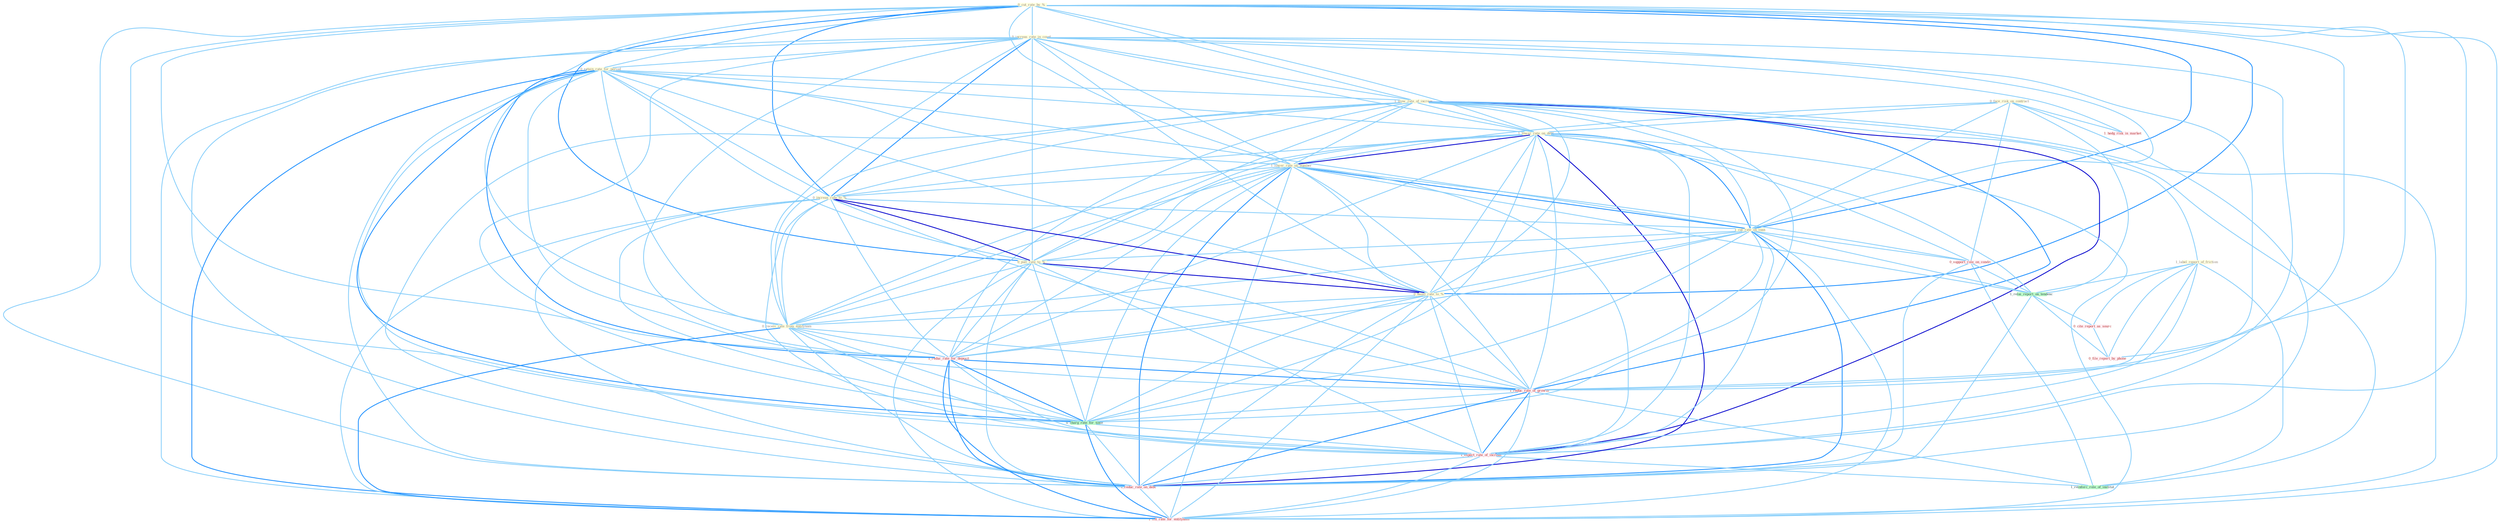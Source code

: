 Graph G{ 
    node
    [shape=polygon,style=filled,width=.5,height=.06,color="#BDFCC9",fixedsize=true,fontsize=4,
    fontcolor="#2f4f4f"];
    {node
    [color="#ffffe0", fontcolor="#8b7d6b"] "0_cut_rate_by_% " "0_increas_rate_in_coupl " "0_retain_rate_for_period " "0_face_risk_on_contract " "1_slow_rate_of_increas " "1_lower_rate_on_debt " "1_lower_rate_on_number " "0_increas_rate_to_% " "1_cut_rate_on_loan " "0_pull_rate_to_% " "0_boost_rate_to_% " "0_receiv_rate_from_entitynam " "1_label_report_of_friction "}
{node [color="#fff0f5", fontcolor="#b22222"] "1_reduc_rate_for_deposit " "0_support_role_on_condit " "0_cite_report_as_sourc " "1_reduc_rate_of_growth " "0_file_report_by_phone " "1_expect_rate_of_increas " "1_reduc_rate_on_debt " "1_lift_rate_for_entitynam " "1_hedg_risk_in_market "}
edge [color="#B0E2FF"];

	"0_cut_rate_by_% " -- "0_increas_rate_in_coupl " [w="1", color="#87cefa" ];
	"0_cut_rate_by_% " -- "0_retain_rate_for_period " [w="1", color="#87cefa" ];
	"0_cut_rate_by_% " -- "1_slow_rate_of_increas " [w="1", color="#87cefa" ];
	"0_cut_rate_by_% " -- "1_lower_rate_on_debt " [w="1", color="#87cefa" ];
	"0_cut_rate_by_% " -- "1_lower_rate_on_number " [w="1", color="#87cefa" ];
	"0_cut_rate_by_% " -- "0_increas_rate_to_% " [w="2", color="#1e90ff" , len=0.8];
	"0_cut_rate_by_% " -- "1_cut_rate_on_loan " [w="2", color="#1e90ff" , len=0.8];
	"0_cut_rate_by_% " -- "0_pull_rate_to_% " [w="2", color="#1e90ff" , len=0.8];
	"0_cut_rate_by_% " -- "0_boost_rate_to_% " [w="2", color="#1e90ff" , len=0.8];
	"0_cut_rate_by_% " -- "0_receiv_rate_from_entitynam " [w="1", color="#87cefa" ];
	"0_cut_rate_by_% " -- "1_reduc_rate_for_deposit " [w="1", color="#87cefa" ];
	"0_cut_rate_by_% " -- "1_reduc_rate_of_growth " [w="1", color="#87cefa" ];
	"0_cut_rate_by_% " -- "0_file_report_by_phone " [w="1", color="#87cefa" ];
	"0_cut_rate_by_% " -- "0_charg_rate_for_time " [w="1", color="#87cefa" ];
	"0_cut_rate_by_% " -- "1_expect_rate_of_increas " [w="1", color="#87cefa" ];
	"0_cut_rate_by_% " -- "1_reduc_rate_on_debt " [w="1", color="#87cefa" ];
	"0_cut_rate_by_% " -- "1_lift_rate_for_entitynam " [w="1", color="#87cefa" ];
	"0_increas_rate_in_coupl " -- "0_retain_rate_for_period " [w="1", color="#87cefa" ];
	"0_increas_rate_in_coupl " -- "1_slow_rate_of_increas " [w="1", color="#87cefa" ];
	"0_increas_rate_in_coupl " -- "1_lower_rate_on_debt " [w="1", color="#87cefa" ];
	"0_increas_rate_in_coupl " -- "1_lower_rate_on_number " [w="1", color="#87cefa" ];
	"0_increas_rate_in_coupl " -- "0_increas_rate_to_% " [w="2", color="#1e90ff" , len=0.8];
	"0_increas_rate_in_coupl " -- "1_cut_rate_on_loan " [w="1", color="#87cefa" ];
	"0_increas_rate_in_coupl " -- "0_pull_rate_to_% " [w="1", color="#87cefa" ];
	"0_increas_rate_in_coupl " -- "0_boost_rate_to_% " [w="1", color="#87cefa" ];
	"0_increas_rate_in_coupl " -- "0_receiv_rate_from_entitynam " [w="1", color="#87cefa" ];
	"0_increas_rate_in_coupl " -- "1_reduc_rate_for_deposit " [w="1", color="#87cefa" ];
	"0_increas_rate_in_coupl " -- "1_reduc_rate_of_growth " [w="1", color="#87cefa" ];
	"0_increas_rate_in_coupl " -- "0_charg_rate_for_time " [w="1", color="#87cefa" ];
	"0_increas_rate_in_coupl " -- "1_expect_rate_of_increas " [w="1", color="#87cefa" ];
	"0_increas_rate_in_coupl " -- "1_reduc_rate_on_debt " [w="1", color="#87cefa" ];
	"0_increas_rate_in_coupl " -- "1_lift_rate_for_entitynam " [w="1", color="#87cefa" ];
	"0_increas_rate_in_coupl " -- "1_hedg_risk_in_market " [w="1", color="#87cefa" ];
	"0_retain_rate_for_period " -- "1_slow_rate_of_increas " [w="1", color="#87cefa" ];
	"0_retain_rate_for_period " -- "1_lower_rate_on_debt " [w="1", color="#87cefa" ];
	"0_retain_rate_for_period " -- "1_lower_rate_on_number " [w="1", color="#87cefa" ];
	"0_retain_rate_for_period " -- "0_increas_rate_to_% " [w="1", color="#87cefa" ];
	"0_retain_rate_for_period " -- "1_cut_rate_on_loan " [w="1", color="#87cefa" ];
	"0_retain_rate_for_period " -- "0_pull_rate_to_% " [w="1", color="#87cefa" ];
	"0_retain_rate_for_period " -- "0_boost_rate_to_% " [w="1", color="#87cefa" ];
	"0_retain_rate_for_period " -- "0_receiv_rate_from_entitynam " [w="1", color="#87cefa" ];
	"0_retain_rate_for_period " -- "1_reduc_rate_for_deposit " [w="2", color="#1e90ff" , len=0.8];
	"0_retain_rate_for_period " -- "1_reduc_rate_of_growth " [w="1", color="#87cefa" ];
	"0_retain_rate_for_period " -- "0_charg_rate_for_time " [w="2", color="#1e90ff" , len=0.8];
	"0_retain_rate_for_period " -- "1_expect_rate_of_increas " [w="1", color="#87cefa" ];
	"0_retain_rate_for_period " -- "1_reduc_rate_on_debt " [w="1", color="#87cefa" ];
	"0_retain_rate_for_period " -- "1_lift_rate_for_entitynam " [w="2", color="#1e90ff" , len=0.8];
	"0_face_risk_on_contract " -- "1_lower_rate_on_debt " [w="1", color="#87cefa" ];
	"0_face_risk_on_contract " -- "1_lower_rate_on_number " [w="1", color="#87cefa" ];
	"0_face_risk_on_contract " -- "1_cut_rate_on_loan " [w="1", color="#87cefa" ];
	"0_face_risk_on_contract " -- "0_support_role_on_condit " [w="1", color="#87cefa" ];
	"0_face_risk_on_contract " -- "1_relai_report_on_tendenc " [w="1", color="#87cefa" ];
	"0_face_risk_on_contract " -- "1_reduc_rate_on_debt " [w="1", color="#87cefa" ];
	"0_face_risk_on_contract " -- "1_hedg_risk_in_market " [w="1", color="#87cefa" ];
	"1_slow_rate_of_increas " -- "1_lower_rate_on_debt " [w="1", color="#87cefa" ];
	"1_slow_rate_of_increas " -- "1_lower_rate_on_number " [w="1", color="#87cefa" ];
	"1_slow_rate_of_increas " -- "0_increas_rate_to_% " [w="1", color="#87cefa" ];
	"1_slow_rate_of_increas " -- "1_cut_rate_on_loan " [w="1", color="#87cefa" ];
	"1_slow_rate_of_increas " -- "0_pull_rate_to_% " [w="1", color="#87cefa" ];
	"1_slow_rate_of_increas " -- "0_boost_rate_to_% " [w="1", color="#87cefa" ];
	"1_slow_rate_of_increas " -- "0_receiv_rate_from_entitynam " [w="1", color="#87cefa" ];
	"1_slow_rate_of_increas " -- "1_label_report_of_friction " [w="1", color="#87cefa" ];
	"1_slow_rate_of_increas " -- "1_reduc_rate_for_deposit " [w="1", color="#87cefa" ];
	"1_slow_rate_of_increas " -- "1_reduc_rate_of_growth " [w="2", color="#1e90ff" , len=0.8];
	"1_slow_rate_of_increas " -- "0_charg_rate_for_time " [w="1", color="#87cefa" ];
	"1_slow_rate_of_increas " -- "1_expect_rate_of_increas " [w="3", color="#0000cd" , len=0.6];
	"1_slow_rate_of_increas " -- "1_reduc_rate_on_debt " [w="1", color="#87cefa" ];
	"1_slow_rate_of_increas " -- "1_reinforc_role_of_institut " [w="1", color="#87cefa" ];
	"1_slow_rate_of_increas " -- "1_lift_rate_for_entitynam " [w="1", color="#87cefa" ];
	"1_lower_rate_on_debt " -- "1_lower_rate_on_number " [w="3", color="#0000cd" , len=0.6];
	"1_lower_rate_on_debt " -- "0_increas_rate_to_% " [w="1", color="#87cefa" ];
	"1_lower_rate_on_debt " -- "1_cut_rate_on_loan " [w="2", color="#1e90ff" , len=0.8];
	"1_lower_rate_on_debt " -- "0_pull_rate_to_% " [w="1", color="#87cefa" ];
	"1_lower_rate_on_debt " -- "0_boost_rate_to_% " [w="1", color="#87cefa" ];
	"1_lower_rate_on_debt " -- "0_receiv_rate_from_entitynam " [w="1", color="#87cefa" ];
	"1_lower_rate_on_debt " -- "1_reduc_rate_for_deposit " [w="1", color="#87cefa" ];
	"1_lower_rate_on_debt " -- "0_support_role_on_condit " [w="1", color="#87cefa" ];
	"1_lower_rate_on_debt " -- "1_relai_report_on_tendenc " [w="1", color="#87cefa" ];
	"1_lower_rate_on_debt " -- "1_reduc_rate_of_growth " [w="1", color="#87cefa" ];
	"1_lower_rate_on_debt " -- "0_charg_rate_for_time " [w="1", color="#87cefa" ];
	"1_lower_rate_on_debt " -- "1_expect_rate_of_increas " [w="1", color="#87cefa" ];
	"1_lower_rate_on_debt " -- "1_reduc_rate_on_debt " [w="3", color="#0000cd" , len=0.6];
	"1_lower_rate_on_debt " -- "1_lift_rate_for_entitynam " [w="1", color="#87cefa" ];
	"1_lower_rate_on_number " -- "0_increas_rate_to_% " [w="1", color="#87cefa" ];
	"1_lower_rate_on_number " -- "1_cut_rate_on_loan " [w="2", color="#1e90ff" , len=0.8];
	"1_lower_rate_on_number " -- "0_pull_rate_to_% " [w="1", color="#87cefa" ];
	"1_lower_rate_on_number " -- "0_boost_rate_to_% " [w="1", color="#87cefa" ];
	"1_lower_rate_on_number " -- "0_receiv_rate_from_entitynam " [w="1", color="#87cefa" ];
	"1_lower_rate_on_number " -- "1_reduc_rate_for_deposit " [w="1", color="#87cefa" ];
	"1_lower_rate_on_number " -- "0_support_role_on_condit " [w="1", color="#87cefa" ];
	"1_lower_rate_on_number " -- "1_relai_report_on_tendenc " [w="1", color="#87cefa" ];
	"1_lower_rate_on_number " -- "1_reduc_rate_of_growth " [w="1", color="#87cefa" ];
	"1_lower_rate_on_number " -- "0_charg_rate_for_time " [w="1", color="#87cefa" ];
	"1_lower_rate_on_number " -- "1_expect_rate_of_increas " [w="1", color="#87cefa" ];
	"1_lower_rate_on_number " -- "1_reduc_rate_on_debt " [w="2", color="#1e90ff" , len=0.8];
	"1_lower_rate_on_number " -- "1_lift_rate_for_entitynam " [w="1", color="#87cefa" ];
	"0_increas_rate_to_% " -- "1_cut_rate_on_loan " [w="1", color="#87cefa" ];
	"0_increas_rate_to_% " -- "0_pull_rate_to_% " [w="3", color="#0000cd" , len=0.6];
	"0_increas_rate_to_% " -- "0_boost_rate_to_% " [w="3", color="#0000cd" , len=0.6];
	"0_increas_rate_to_% " -- "0_receiv_rate_from_entitynam " [w="1", color="#87cefa" ];
	"0_increas_rate_to_% " -- "1_reduc_rate_for_deposit " [w="1", color="#87cefa" ];
	"0_increas_rate_to_% " -- "1_reduc_rate_of_growth " [w="1", color="#87cefa" ];
	"0_increas_rate_to_% " -- "0_charg_rate_for_time " [w="1", color="#87cefa" ];
	"0_increas_rate_to_% " -- "1_expect_rate_of_increas " [w="1", color="#87cefa" ];
	"0_increas_rate_to_% " -- "1_reduc_rate_on_debt " [w="1", color="#87cefa" ];
	"0_increas_rate_to_% " -- "1_lift_rate_for_entitynam " [w="1", color="#87cefa" ];
	"1_cut_rate_on_loan " -- "0_pull_rate_to_% " [w="1", color="#87cefa" ];
	"1_cut_rate_on_loan " -- "0_boost_rate_to_% " [w="1", color="#87cefa" ];
	"1_cut_rate_on_loan " -- "0_receiv_rate_from_entitynam " [w="1", color="#87cefa" ];
	"1_cut_rate_on_loan " -- "1_reduc_rate_for_deposit " [w="1", color="#87cefa" ];
	"1_cut_rate_on_loan " -- "0_support_role_on_condit " [w="1", color="#87cefa" ];
	"1_cut_rate_on_loan " -- "1_relai_report_on_tendenc " [w="1", color="#87cefa" ];
	"1_cut_rate_on_loan " -- "1_reduc_rate_of_growth " [w="1", color="#87cefa" ];
	"1_cut_rate_on_loan " -- "0_charg_rate_for_time " [w="1", color="#87cefa" ];
	"1_cut_rate_on_loan " -- "1_expect_rate_of_increas " [w="1", color="#87cefa" ];
	"1_cut_rate_on_loan " -- "1_reduc_rate_on_debt " [w="2", color="#1e90ff" , len=0.8];
	"1_cut_rate_on_loan " -- "1_lift_rate_for_entitynam " [w="1", color="#87cefa" ];
	"0_pull_rate_to_% " -- "0_boost_rate_to_% " [w="3", color="#0000cd" , len=0.6];
	"0_pull_rate_to_% " -- "0_receiv_rate_from_entitynam " [w="1", color="#87cefa" ];
	"0_pull_rate_to_% " -- "1_reduc_rate_for_deposit " [w="1", color="#87cefa" ];
	"0_pull_rate_to_% " -- "1_reduc_rate_of_growth " [w="1", color="#87cefa" ];
	"0_pull_rate_to_% " -- "0_charg_rate_for_time " [w="1", color="#87cefa" ];
	"0_pull_rate_to_% " -- "1_expect_rate_of_increas " [w="1", color="#87cefa" ];
	"0_pull_rate_to_% " -- "1_reduc_rate_on_debt " [w="1", color="#87cefa" ];
	"0_pull_rate_to_% " -- "1_lift_rate_for_entitynam " [w="1", color="#87cefa" ];
	"0_boost_rate_to_% " -- "0_receiv_rate_from_entitynam " [w="1", color="#87cefa" ];
	"0_boost_rate_to_% " -- "1_reduc_rate_for_deposit " [w="1", color="#87cefa" ];
	"0_boost_rate_to_% " -- "1_reduc_rate_of_growth " [w="1", color="#87cefa" ];
	"0_boost_rate_to_% " -- "0_charg_rate_for_time " [w="1", color="#87cefa" ];
	"0_boost_rate_to_% " -- "1_expect_rate_of_increas " [w="1", color="#87cefa" ];
	"0_boost_rate_to_% " -- "1_reduc_rate_on_debt " [w="1", color="#87cefa" ];
	"0_boost_rate_to_% " -- "1_lift_rate_for_entitynam " [w="1", color="#87cefa" ];
	"0_receiv_rate_from_entitynam " -- "1_reduc_rate_for_deposit " [w="1", color="#87cefa" ];
	"0_receiv_rate_from_entitynam " -- "1_reduc_rate_of_growth " [w="1", color="#87cefa" ];
	"0_receiv_rate_from_entitynam " -- "0_charg_rate_for_time " [w="1", color="#87cefa" ];
	"0_receiv_rate_from_entitynam " -- "1_expect_rate_of_increas " [w="1", color="#87cefa" ];
	"0_receiv_rate_from_entitynam " -- "1_reduc_rate_on_debt " [w="1", color="#87cefa" ];
	"0_receiv_rate_from_entitynam " -- "1_lift_rate_for_entitynam " [w="2", color="#1e90ff" , len=0.8];
	"1_label_report_of_friction " -- "1_relai_report_on_tendenc " [w="1", color="#87cefa" ];
	"1_label_report_of_friction " -- "0_cite_report_as_sourc " [w="1", color="#87cefa" ];
	"1_label_report_of_friction " -- "1_reduc_rate_of_growth " [w="1", color="#87cefa" ];
	"1_label_report_of_friction " -- "0_file_report_by_phone " [w="1", color="#87cefa" ];
	"1_label_report_of_friction " -- "1_expect_rate_of_increas " [w="1", color="#87cefa" ];
	"1_label_report_of_friction " -- "1_reinforc_role_of_institut " [w="1", color="#87cefa" ];
	"1_reduc_rate_for_deposit " -- "1_reduc_rate_of_growth " [w="2", color="#1e90ff" , len=0.8];
	"1_reduc_rate_for_deposit " -- "0_charg_rate_for_time " [w="2", color="#1e90ff" , len=0.8];
	"1_reduc_rate_for_deposit " -- "1_expect_rate_of_increas " [w="1", color="#87cefa" ];
	"1_reduc_rate_for_deposit " -- "1_reduc_rate_on_debt " [w="2", color="#1e90ff" , len=0.8];
	"1_reduc_rate_for_deposit " -- "1_lift_rate_for_entitynam " [w="2", color="#1e90ff" , len=0.8];
	"0_support_role_on_condit " -- "1_relai_report_on_tendenc " [w="1", color="#87cefa" ];
	"0_support_role_on_condit " -- "1_reduc_rate_on_debt " [w="1", color="#87cefa" ];
	"0_support_role_on_condit " -- "1_reinforc_role_of_institut " [w="1", color="#87cefa" ];
	"1_relai_report_on_tendenc " -- "0_cite_report_as_sourc " [w="1", color="#87cefa" ];
	"1_relai_report_on_tendenc " -- "0_file_report_by_phone " [w="1", color="#87cefa" ];
	"1_relai_report_on_tendenc " -- "1_reduc_rate_on_debt " [w="1", color="#87cefa" ];
	"0_cite_report_as_sourc " -- "0_file_report_by_phone " [w="1", color="#87cefa" ];
	"1_reduc_rate_of_growth " -- "0_charg_rate_for_time " [w="1", color="#87cefa" ];
	"1_reduc_rate_of_growth " -- "1_expect_rate_of_increas " [w="2", color="#1e90ff" , len=0.8];
	"1_reduc_rate_of_growth " -- "1_reduc_rate_on_debt " [w="2", color="#1e90ff" , len=0.8];
	"1_reduc_rate_of_growth " -- "1_reinforc_role_of_institut " [w="1", color="#87cefa" ];
	"1_reduc_rate_of_growth " -- "1_lift_rate_for_entitynam " [w="1", color="#87cefa" ];
	"0_charg_rate_for_time " -- "1_expect_rate_of_increas " [w="1", color="#87cefa" ];
	"0_charg_rate_for_time " -- "1_reduc_rate_on_debt " [w="1", color="#87cefa" ];
	"0_charg_rate_for_time " -- "1_lift_rate_for_entitynam " [w="2", color="#1e90ff" , len=0.8];
	"1_expect_rate_of_increas " -- "1_reduc_rate_on_debt " [w="1", color="#87cefa" ];
	"1_expect_rate_of_increas " -- "1_reinforc_role_of_institut " [w="1", color="#87cefa" ];
	"1_expect_rate_of_increas " -- "1_lift_rate_for_entitynam " [w="1", color="#87cefa" ];
	"1_reduc_rate_on_debt " -- "1_lift_rate_for_entitynam " [w="1", color="#87cefa" ];
}